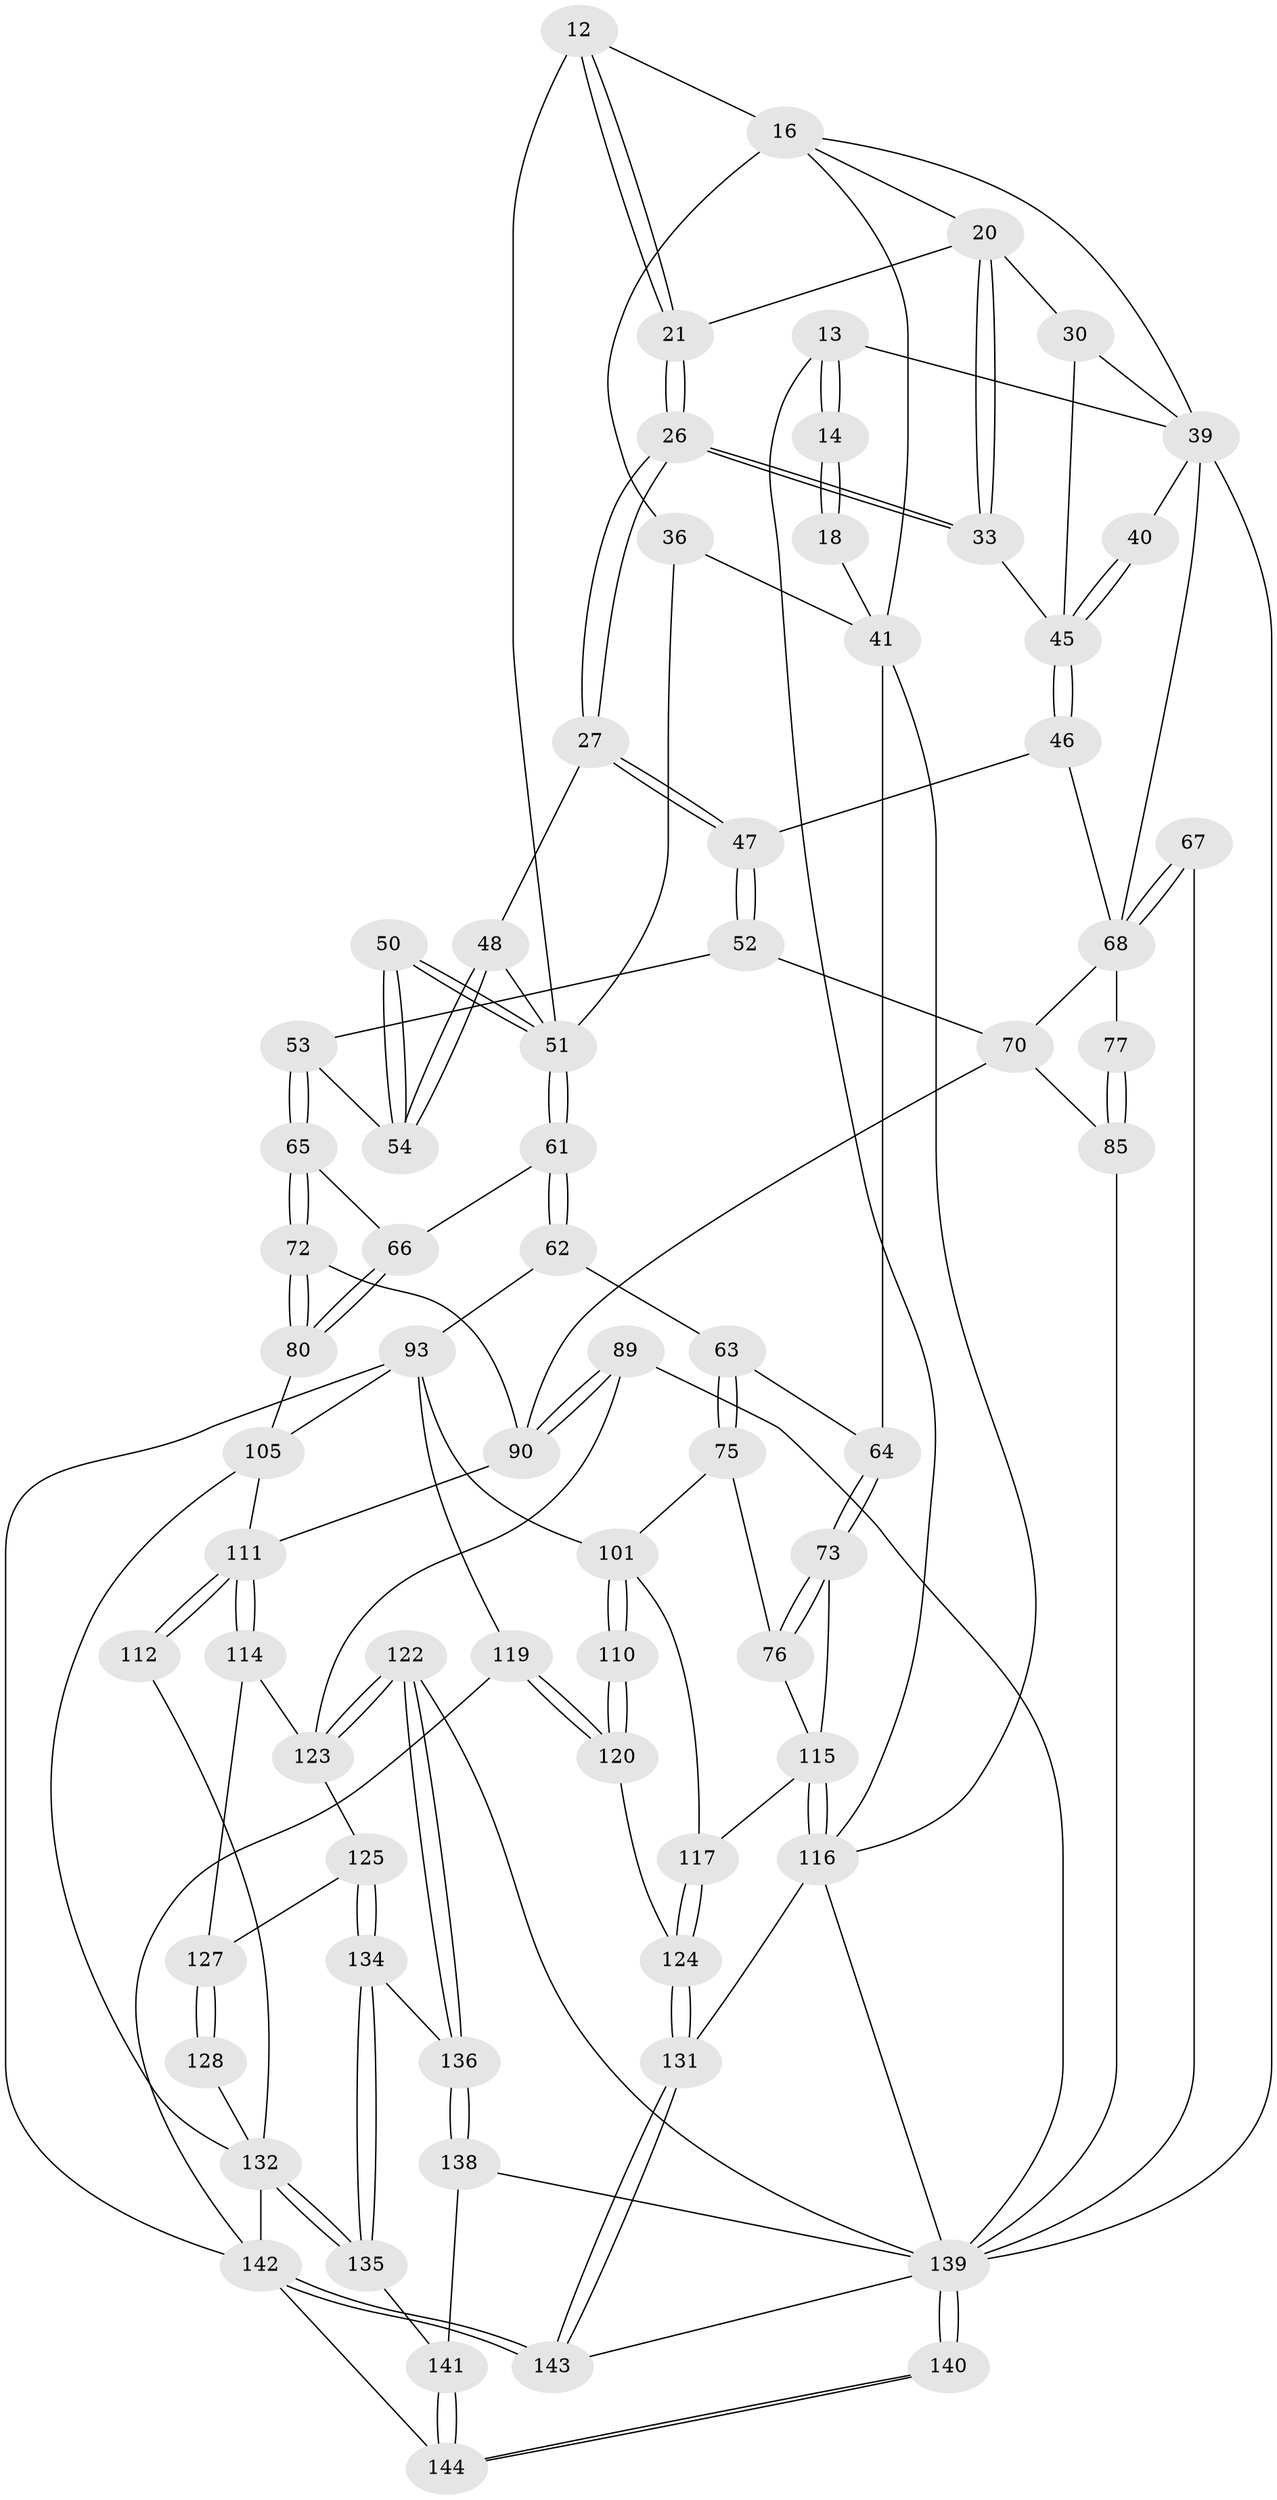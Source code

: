 // original degree distribution, {3: 0.013888888888888888, 5: 0.4861111111111111, 4: 0.2569444444444444, 6: 0.24305555555555555}
// Generated by graph-tools (version 1.1) at 2025/59/03/09/25 04:59:42]
// undirected, 72 vertices, 166 edges
graph export_dot {
graph [start="1"]
  node [color=gray90,style=filled];
  12 [pos="+0.6725118493839842+0",super="+11"];
  13 [pos="+0+0.0011862511029994834"];
  14 [pos="+0+0.10153014493866142"];
  16 [pos="+0.20902317235698176+0.0920794750282577",super="+9+10+8"];
  18 [pos="+0.03841991277835307+0.14889512679028977",super="+15"];
  20 [pos="+0.7638580775303757+0.2068982052060165",super="+19"];
  21 [pos="+0.6585160918782155+0.08501536589099684"];
  26 [pos="+0.6284365749393657+0.21623907366683037"];
  27 [pos="+0.6060877874676774+0.24342525099515488"];
  30 [pos="+0.8822282435056095+0.16605727500908324"];
  33 [pos="+0.7554154013637647+0.24959447637310875"];
  36 [pos="+0.1370743964707124+0.3506948478381081",super="+29"];
  39 [pos="+0.8630640895085845+0.3054822198528421",super="+38+5"];
  40 [pos="+0.8482186008351205+0.2997557481611419"];
  41 [pos="+0.06680384150885209+0.39594452107129297",super="+37+17"];
  45 [pos="+0.781753778604063+0.31945036970227386",super="+35+34"];
  46 [pos="+0.7705257653872294+0.3409011093974459"];
  47 [pos="+0.6610732607805059+0.353349145702453"];
  48 [pos="+0.517621961389507+0.33960942348488005",super="+28"];
  50 [pos="+0.38944600351725894+0.4817551422695201"];
  51 [pos="+0.3877688234594982+0.4834889041133102",super="+44+49"];
  52 [pos="+0.6279015112834776+0.42755104836086344"];
  53 [pos="+0.6260387785143705+0.42796965709107077"];
  54 [pos="+0.6002994126164404+0.4219576499222319"];
  61 [pos="+0.38777544076335063+0.4850609841672534"];
  62 [pos="+0.3390417936973813+0.5570536630128723"];
  63 [pos="+0.1963085144197083+0.5348552534132384"];
  64 [pos="+0.07226112247161846+0.4048423710869562"];
  65 [pos="+0.5686789467119711+0.5236896807253067"];
  66 [pos="+0.4214569812595273+0.5062759719603308"];
  67 [pos="+0.9698730959887094+0.5727378377326319"];
  68 [pos="+0.8814152489931044+0.5825453303690252",super="+57+60"];
  70 [pos="+0.6910070568900202+0.5792293325180826",super="+59"];
  72 [pos="+0.6266033825659455+0.6348664657937448"];
  73 [pos="+0.11976946695928019+0.6458052068413863"];
  75 [pos="+0.14275256798323155+0.6475810792289856"];
  76 [pos="+0.1246619176927026+0.648096481007234"];
  77 [pos="+0.880425225441502+0.5836974604838701"];
  80 [pos="+0.5245273466701001+0.6338588805457819"];
  85 [pos="+0.8253410643600451+0.6726492718302138",super="+79+78"];
  89 [pos="+0.7169042945804026+0.7183576765598706"];
  90 [pos="+0.649626849195559+0.6644551075978865",super="+71"];
  93 [pos="+0.3265958838263328+0.7078723899354964",super="+84"];
  101 [pos="+0.18169574579987474+0.7214832059325534",super="+92+94"];
  105 [pos="+0.5320061123278291+0.7554992515303602",super="+81"];
  110 [pos="+0.2495981206533924+0.8024368939773225"];
  111 [pos="+0.6165803750253663+0.8011802504536878",super="+103+104"];
  112 [pos="+0.5985947915787657+0.8111931878109857"];
  114 [pos="+0.6297797558914935+0.8058345542625664"];
  115 [pos="+0.040749392349631125+0.7953846181716292",super="+100+95"];
  116 [pos="+0.0029231848619645966+0.8294189294501084",super="+97+96+42"];
  117 [pos="+0.13930533233475076+0.79312957842855",super="+102"];
  119 [pos="+0.3664731809232546+0.9153545580773325",super="+107"];
  120 [pos="+0.230436058376319+0.8561547669292773"];
  122 [pos="+0.8254897384399233+0.8377516533164814"];
  123 [pos="+0.7143207172929358+0.7878091758205045",super="+113"];
  124 [pos="+0.20190150841554247+0.8673352205522071"];
  125 [pos="+0.7054321974796118+0.8245125277571487"];
  127 [pos="+0.6378666593483393+0.8125015945664892",super="+126"];
  128 [pos="+0.6290690402425055+0.8713069903768291"];
  131 [pos="+0.1440403461839476+0.9426778749798423"];
  132 [pos="+0.5956563360184257+0.9808594817906846",super="+129"];
  134 [pos="+0.7323055617385927+0.8914986380765384"];
  135 [pos="+0.7316047025996076+0.8928782928683151"];
  136 [pos="+0.7815870773050605+0.8751789390254966"];
  138 [pos="+0.833881942019571+0.9486442830706181"];
  139 [pos="+1+1",super="+98+137"];
  140 [pos="+1+1"];
  141 [pos="+0.7716100408747592+0.9604988090095581"];
  142 [pos="+0.49473940223817375+1",super="+133+106"];
  143 [pos="+0.07903578730874232+1"];
  144 [pos="+0.6964355303241778+1"];
  12 -- 21;
  12 -- 21;
  12 -- 51;
  12 -- 16 [weight=2];
  13 -- 14;
  13 -- 14;
  13 -- 116;
  13 -- 39;
  14 -- 18 [weight=2];
  14 -- 18;
  16 -- 39 [weight=2];
  16 -- 36 [weight=2];
  16 -- 41;
  16 -- 20;
  18 -- 41;
  20 -- 21;
  20 -- 33;
  20 -- 33;
  20 -- 30;
  21 -- 26;
  21 -- 26;
  26 -- 27;
  26 -- 27;
  26 -- 33;
  26 -- 33;
  27 -- 47;
  27 -- 47;
  27 -- 48;
  30 -- 45;
  30 -- 39;
  33 -- 45;
  36 -- 51 [weight=2];
  36 -- 41;
  39 -- 40;
  39 -- 68 [weight=2];
  39 -- 139 [weight=3];
  40 -- 45 [weight=2];
  40 -- 45;
  41 -- 64;
  41 -- 116;
  45 -- 46;
  45 -- 46;
  46 -- 47;
  46 -- 68;
  47 -- 52;
  47 -- 52;
  48 -- 54;
  48 -- 54;
  48 -- 51 [weight=2];
  50 -- 51 [weight=2];
  50 -- 51;
  50 -- 54;
  50 -- 54;
  51 -- 61;
  51 -- 61;
  52 -- 53;
  52 -- 70;
  53 -- 54;
  53 -- 65;
  53 -- 65;
  61 -- 62;
  61 -- 62;
  61 -- 66;
  62 -- 63;
  62 -- 93;
  63 -- 64;
  63 -- 75;
  63 -- 75;
  64 -- 73;
  64 -- 73;
  65 -- 66;
  65 -- 72;
  65 -- 72;
  66 -- 80;
  66 -- 80;
  67 -- 68 [weight=2];
  67 -- 68;
  67 -- 139;
  68 -- 77;
  68 -- 70;
  70 -- 90;
  70 -- 85 [weight=2];
  72 -- 80;
  72 -- 80;
  72 -- 90;
  73 -- 76;
  73 -- 76;
  73 -- 115;
  75 -- 76;
  75 -- 101;
  76 -- 115;
  77 -- 85 [weight=2];
  77 -- 85;
  80 -- 105;
  85 -- 139;
  89 -- 90;
  89 -- 90;
  89 -- 123;
  89 -- 139;
  90 -- 111;
  93 -- 101 [weight=2];
  93 -- 119;
  93 -- 105;
  93 -- 142;
  101 -- 110 [weight=2];
  101 -- 110;
  101 -- 117;
  105 -- 111;
  105 -- 132;
  110 -- 120;
  110 -- 120;
  111 -- 112 [weight=2];
  111 -- 112;
  111 -- 114;
  111 -- 114;
  112 -- 132;
  114 -- 127;
  114 -- 123;
  115 -- 116 [weight=3];
  115 -- 116;
  115 -- 117 [weight=2];
  116 -- 131;
  116 -- 139;
  117 -- 124;
  117 -- 124;
  119 -- 120;
  119 -- 120;
  119 -- 142 [weight=2];
  120 -- 124;
  122 -- 123;
  122 -- 123;
  122 -- 136;
  122 -- 136;
  122 -- 139;
  123 -- 125;
  124 -- 131;
  124 -- 131;
  125 -- 134;
  125 -- 134;
  125 -- 127;
  127 -- 128 [weight=2];
  127 -- 128;
  128 -- 132;
  131 -- 143;
  131 -- 143;
  132 -- 135;
  132 -- 135;
  132 -- 142 [weight=2];
  134 -- 135;
  134 -- 135;
  134 -- 136;
  135 -- 141;
  136 -- 138;
  136 -- 138;
  138 -- 141;
  138 -- 139;
  139 -- 140 [weight=2];
  139 -- 140;
  139 -- 143;
  140 -- 144;
  140 -- 144;
  141 -- 144;
  141 -- 144;
  142 -- 143;
  142 -- 143;
  142 -- 144;
}
